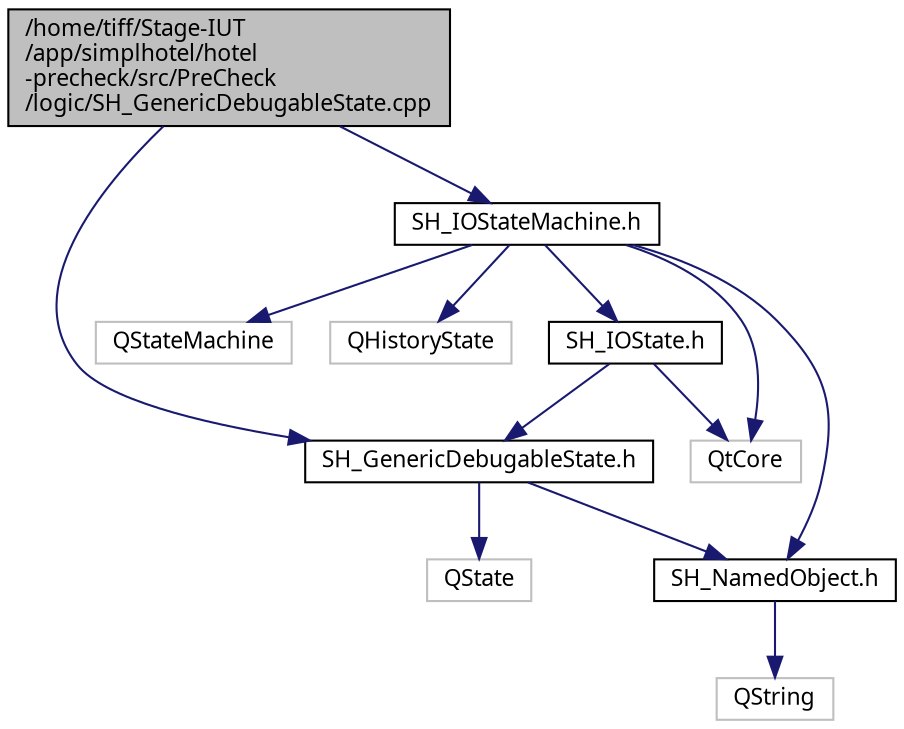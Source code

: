 digraph "/home/tiff/Stage-IUT/app/simplhotel/hotel-precheck/src/PreCheck/logic/SH_GenericDebugableState.cpp"
{
 // INTERACTIVE_SVG=YES
  bgcolor="transparent";
  edge [fontname="Verdana",fontsize="11",labelfontname="Verdana",labelfontsize="11"];
  node [fontname="Verdana",fontsize="11",shape=record];
  Node1 [label="/home/tiff/Stage-IUT\l/app/simplhotel/hotel\l-precheck/src/PreCheck\l/logic/SH_GenericDebugableState.cpp",height=0.2,width=0.4,color="black", fillcolor="grey75", style="filled" fontcolor="black"];
  Node1 -> Node2 [color="midnightblue",fontsize="11",style="solid",fontname="Verdana"];
  Node2 [label="SH_GenericDebugableState.h",height=0.2,width=0.4,color="black",URL="$SH__GenericDebugableState_8h.html"];
  Node2 -> Node3 [color="midnightblue",fontsize="11",style="solid",fontname="Verdana"];
  Node3 [label="QState",height=0.2,width=0.4,color="grey75"];
  Node2 -> Node4 [color="midnightblue",fontsize="11",style="solid",fontname="Verdana"];
  Node4 [label="SH_NamedObject.h",height=0.2,width=0.4,color="black",URL="$SH__NamedObject_8h.html"];
  Node4 -> Node5 [color="midnightblue",fontsize="11",style="solid",fontname="Verdana"];
  Node5 [label="QString",height=0.2,width=0.4,color="grey75"];
  Node1 -> Node6 [color="midnightblue",fontsize="11",style="solid",fontname="Verdana"];
  Node6 [label="SH_IOStateMachine.h",height=0.2,width=0.4,color="black",URL="$SH__IOStateMachine_8h.html"];
  Node6 -> Node7 [color="midnightblue",fontsize="11",style="solid",fontname="Verdana"];
  Node7 [label="QStateMachine",height=0.2,width=0.4,color="grey75"];
  Node6 -> Node8 [color="midnightblue",fontsize="11",style="solid",fontname="Verdana"];
  Node8 [label="QHistoryState",height=0.2,width=0.4,color="grey75"];
  Node6 -> Node9 [color="midnightblue",fontsize="11",style="solid",fontname="Verdana"];
  Node9 [label="QtCore",height=0.2,width=0.4,color="grey75"];
  Node6 -> Node4 [color="midnightblue",fontsize="11",style="solid",fontname="Verdana"];
  Node6 -> Node10 [color="midnightblue",fontsize="11",style="solid",fontname="Verdana"];
  Node10 [label="SH_IOState.h",height=0.2,width=0.4,color="black",URL="$SH__IOState_8h.html"];
  Node10 -> Node2 [color="midnightblue",fontsize="11",style="solid",fontname="Verdana"];
  Node10 -> Node9 [color="midnightblue",fontsize="11",style="solid",fontname="Verdana"];
}
